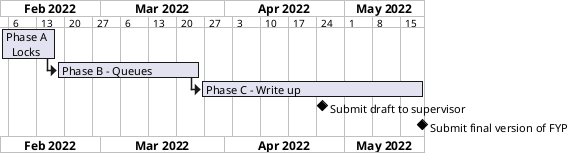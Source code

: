 @startgantt
printscale weekly with calendar date
weeks starts on Sunday and must have at least 1 days
project starts on 2022-02-04
[Phase A\n  Locks] lasts 2 weeks
then [Phase B - Queues] ends at 2022-03-25
then [Phase C - Write up] ends at 2022-05-20
[Submit draft to supervisor] happens at 2022-04-25
[Submit final version of FYP] happens at 2022-05-20
@endgantt
